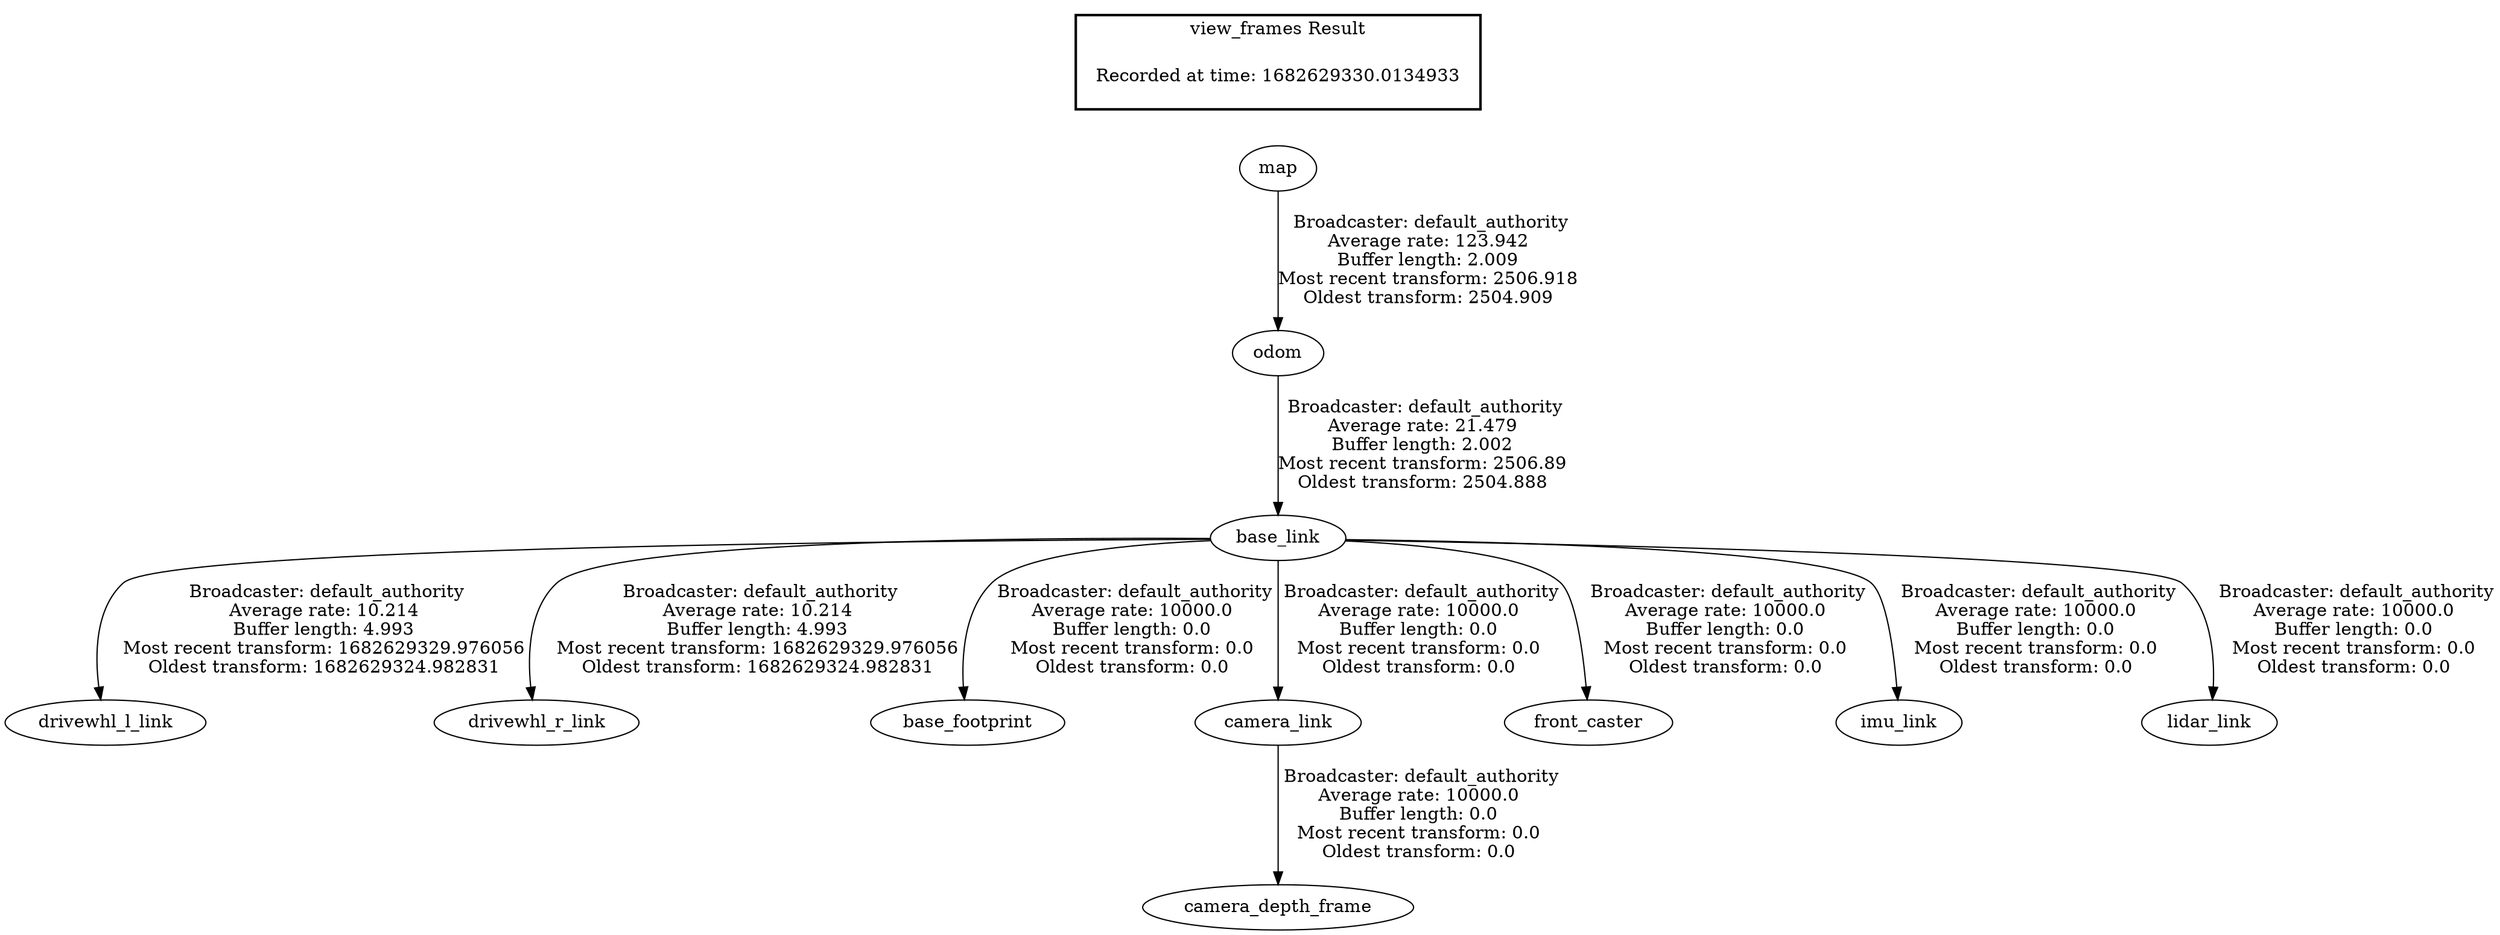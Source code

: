 digraph G {
"map" -> "odom"[label=" Broadcaster: default_authority\nAverage rate: 123.942\nBuffer length: 2.009\nMost recent transform: 2506.918\nOldest transform: 2504.909\n"];
"base_link" -> "drivewhl_l_link"[label=" Broadcaster: default_authority\nAverage rate: 10.214\nBuffer length: 4.993\nMost recent transform: 1682629329.976056\nOldest transform: 1682629324.982831\n"];
"odom" -> "base_link"[label=" Broadcaster: default_authority\nAverage rate: 21.479\nBuffer length: 2.002\nMost recent transform: 2506.89\nOldest transform: 2504.888\n"];
"base_link" -> "drivewhl_r_link"[label=" Broadcaster: default_authority\nAverage rate: 10.214\nBuffer length: 4.993\nMost recent transform: 1682629329.976056\nOldest transform: 1682629324.982831\n"];
"base_link" -> "base_footprint"[label=" Broadcaster: default_authority\nAverage rate: 10000.0\nBuffer length: 0.0\nMost recent transform: 0.0\nOldest transform: 0.0\n"];
"camera_link" -> "camera_depth_frame"[label=" Broadcaster: default_authority\nAverage rate: 10000.0\nBuffer length: 0.0\nMost recent transform: 0.0\nOldest transform: 0.0\n"];
"base_link" -> "camera_link"[label=" Broadcaster: default_authority\nAverage rate: 10000.0\nBuffer length: 0.0\nMost recent transform: 0.0\nOldest transform: 0.0\n"];
"base_link" -> "front_caster"[label=" Broadcaster: default_authority\nAverage rate: 10000.0\nBuffer length: 0.0\nMost recent transform: 0.0\nOldest transform: 0.0\n"];
"base_link" -> "imu_link"[label=" Broadcaster: default_authority\nAverage rate: 10000.0\nBuffer length: 0.0\nMost recent transform: 0.0\nOldest transform: 0.0\n"];
"base_link" -> "lidar_link"[label=" Broadcaster: default_authority\nAverage rate: 10000.0\nBuffer length: 0.0\nMost recent transform: 0.0\nOldest transform: 0.0\n"];
edge [style=invis];
 subgraph cluster_legend { style=bold; color=black; label ="view_frames Result";
"Recorded at time: 1682629330.0134933"[ shape=plaintext ] ;
}->"map";
}